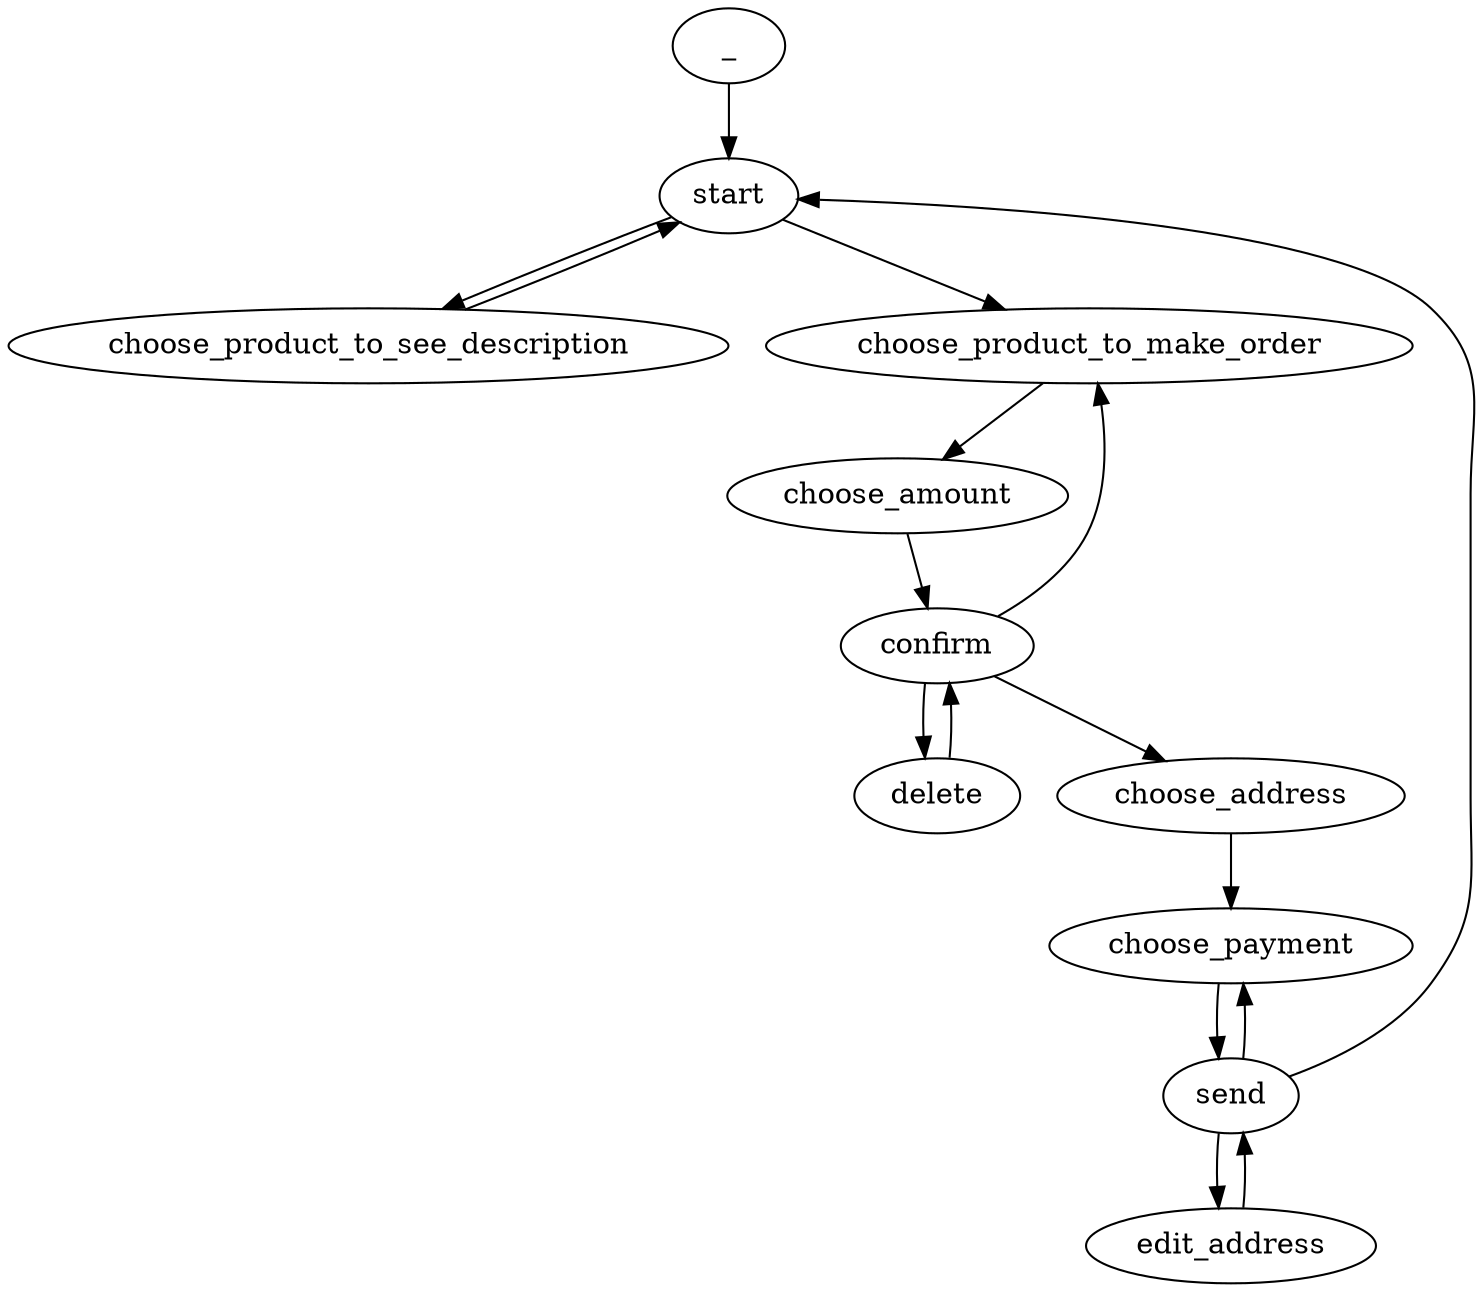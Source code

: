 digraph {
  _ -> start;
  start -> choose_product_to_see_description;
  choose_product_to_see_description -> start;
  start -> choose_product_to_make_order;
  choose_product_to_make_order -> choose_amount;
  choose_amount -> confirm;
  confirm -> choose_product_to_make_order;
  confirm -> delete;
  delete -> confirm;
  confirm -> choose_address;
  choose_address -> choose_payment;
  choose_payment -> send;
  send -> edit_address;
  edit_address -> send;
  send -> choose_payment;
  send -> start;
}
